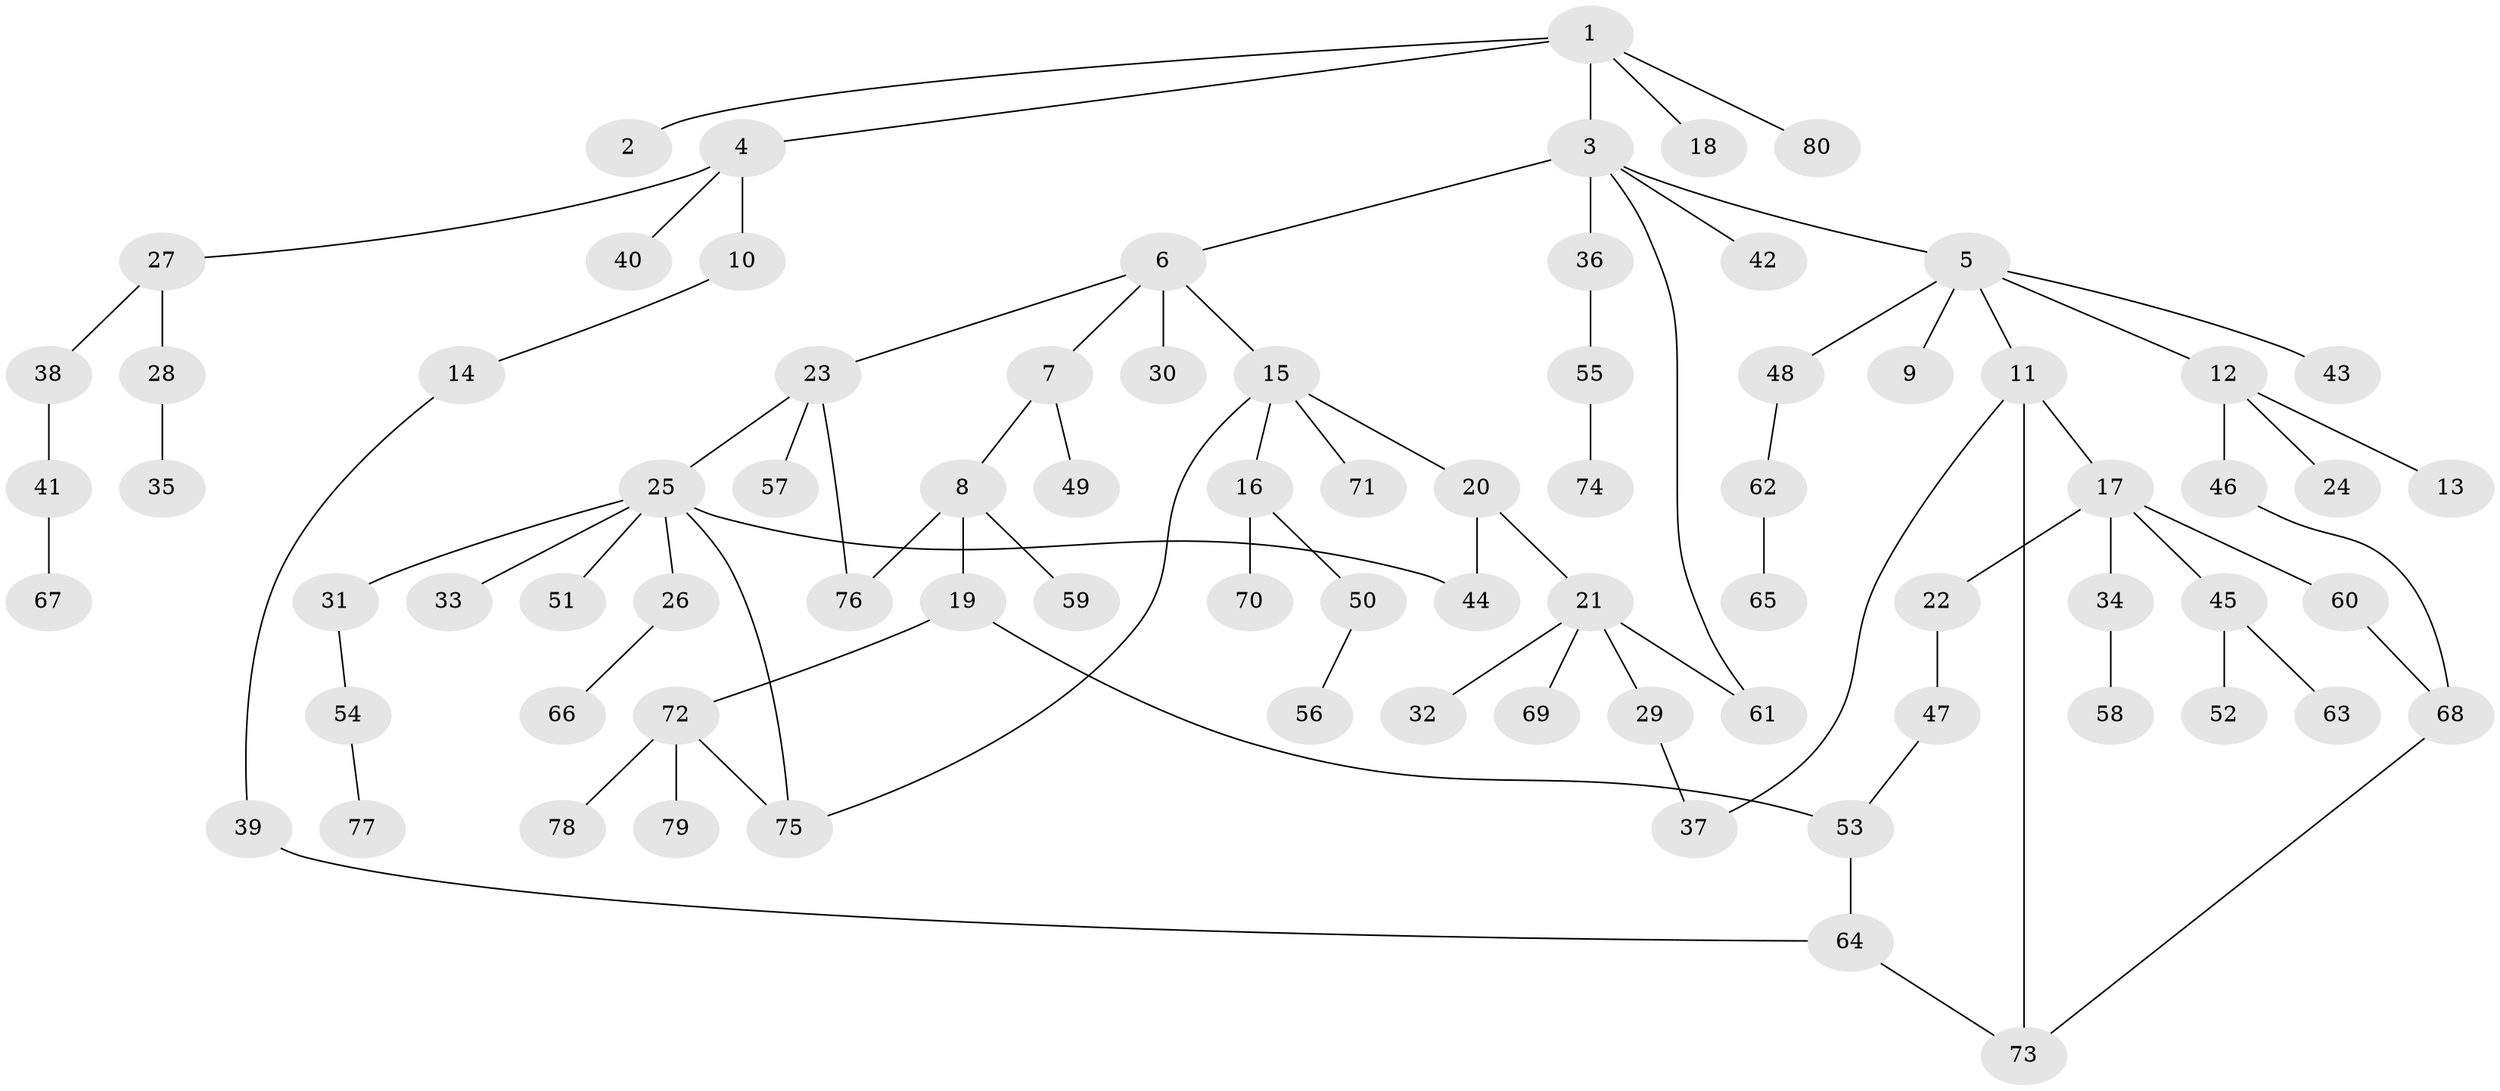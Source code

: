 // Generated by graph-tools (version 1.1) at 2025/00/03/09/25 03:00:58]
// undirected, 80 vertices, 90 edges
graph export_dot {
graph [start="1"]
  node [color=gray90,style=filled];
  1;
  2;
  3;
  4;
  5;
  6;
  7;
  8;
  9;
  10;
  11;
  12;
  13;
  14;
  15;
  16;
  17;
  18;
  19;
  20;
  21;
  22;
  23;
  24;
  25;
  26;
  27;
  28;
  29;
  30;
  31;
  32;
  33;
  34;
  35;
  36;
  37;
  38;
  39;
  40;
  41;
  42;
  43;
  44;
  45;
  46;
  47;
  48;
  49;
  50;
  51;
  52;
  53;
  54;
  55;
  56;
  57;
  58;
  59;
  60;
  61;
  62;
  63;
  64;
  65;
  66;
  67;
  68;
  69;
  70;
  71;
  72;
  73;
  74;
  75;
  76;
  77;
  78;
  79;
  80;
  1 -- 2;
  1 -- 3;
  1 -- 4;
  1 -- 18;
  1 -- 80;
  3 -- 5;
  3 -- 6;
  3 -- 36;
  3 -- 42;
  3 -- 61;
  4 -- 10;
  4 -- 27;
  4 -- 40;
  5 -- 9;
  5 -- 11;
  5 -- 12;
  5 -- 43;
  5 -- 48;
  6 -- 7;
  6 -- 15;
  6 -- 23;
  6 -- 30;
  7 -- 8;
  7 -- 49;
  8 -- 19;
  8 -- 59;
  8 -- 76;
  10 -- 14;
  11 -- 17;
  11 -- 73;
  11 -- 37;
  12 -- 13;
  12 -- 24;
  12 -- 46;
  14 -- 39;
  15 -- 16;
  15 -- 20;
  15 -- 71;
  15 -- 75;
  16 -- 50;
  16 -- 70;
  17 -- 22;
  17 -- 34;
  17 -- 45;
  17 -- 60;
  19 -- 72;
  19 -- 53;
  20 -- 21;
  20 -- 44;
  21 -- 29;
  21 -- 32;
  21 -- 61;
  21 -- 69;
  22 -- 47;
  23 -- 25;
  23 -- 57;
  23 -- 76;
  25 -- 26;
  25 -- 31;
  25 -- 33;
  25 -- 44;
  25 -- 51;
  25 -- 75;
  26 -- 66;
  27 -- 28;
  27 -- 38;
  28 -- 35;
  29 -- 37;
  31 -- 54;
  34 -- 58;
  36 -- 55;
  38 -- 41;
  39 -- 64;
  41 -- 67;
  45 -- 52;
  45 -- 63;
  46 -- 68;
  47 -- 53;
  48 -- 62;
  50 -- 56;
  53 -- 64;
  54 -- 77;
  55 -- 74;
  60 -- 68;
  62 -- 65;
  64 -- 73;
  68 -- 73;
  72 -- 75;
  72 -- 78;
  72 -- 79;
}
